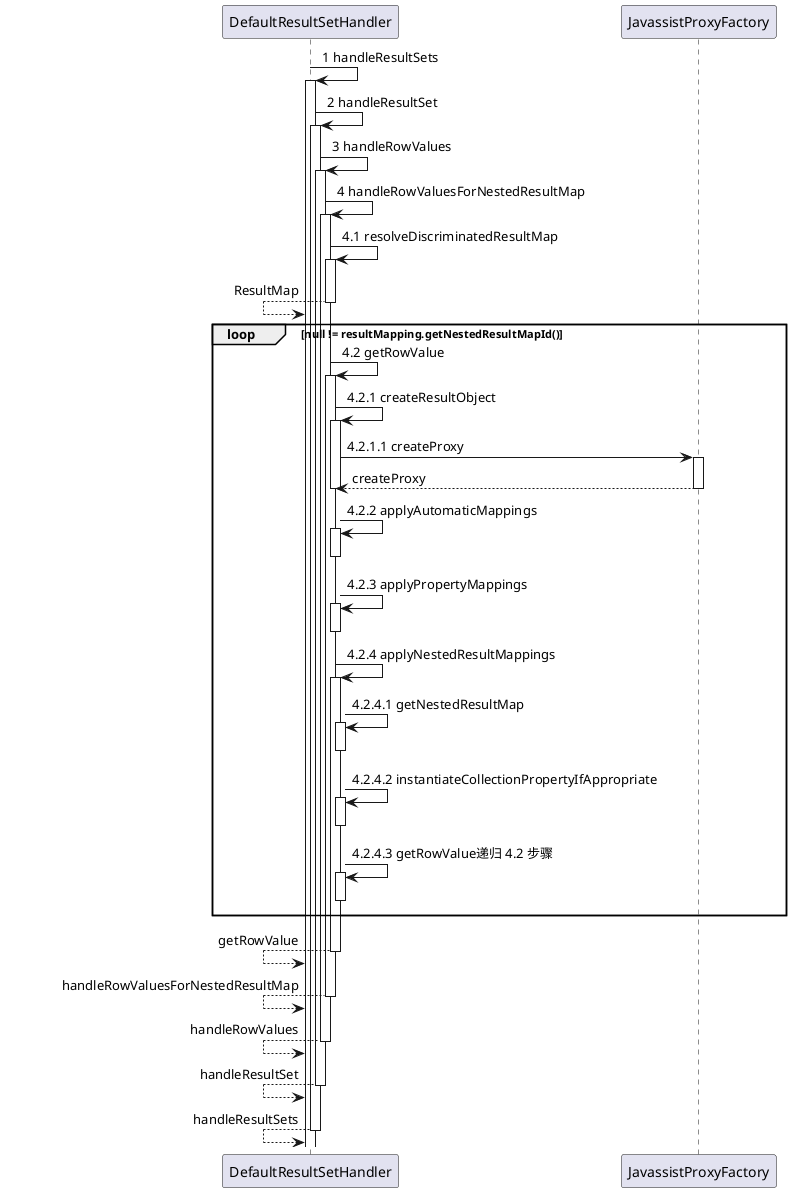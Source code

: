 @startuml

DefaultResultSetHandler -> DefaultResultSetHandler: 1 handleResultSets
activate DefaultResultSetHandler

DefaultResultSetHandler -> DefaultResultSetHandler: 2 handleResultSet
activate DefaultResultSetHandler

DefaultResultSetHandler -> DefaultResultSetHandler: 3 handleRowValues
activate DefaultResultSetHandler

DefaultResultSetHandler -> DefaultResultSetHandler: 4 handleRowValuesForNestedResultMap
activate DefaultResultSetHandler

DefaultResultSetHandler -> DefaultResultSetHandler: 4.1 resolveDiscriminatedResultMap
activate DefaultResultSetHandler
DefaultResultSetHandler <-- DefaultResultSetHandler: ResultMap
deactivate DefaultResultSetHandler

loop null != resultMapping.getNestedResultMapId()
    DefaultResultSetHandler -> DefaultResultSetHandler: 4.2 getRowValue
    activate DefaultResultSetHandler

    DefaultResultSetHandler -> DefaultResultSetHandler: 4.2.1 createResultObject
    activate DefaultResultSetHandler

    DefaultResultSetHandler -> JavassistProxyFactory: 4.2.1.1 createProxy
    activate JavassistProxyFactory
    DefaultResultSetHandler <-- JavassistProxyFactory: createProxy
    deactivate JavassistProxyFactory
    deactivate DefaultResultSetHandler

    DefaultResultSetHandler -> DefaultResultSetHandler: 4.2.2 applyAutomaticMappings
    activate DefaultResultSetHandler
    deactivate DefaultResultSetHandler

    DefaultResultSetHandler -> DefaultResultSetHandler: 4.2.3 applyPropertyMappings
    activate DefaultResultSetHandler
    deactivate DefaultResultSetHandler

    DefaultResultSetHandler -> DefaultResultSetHandler: 4.2.4 applyNestedResultMappings
    activate DefaultResultSetHandler

    DefaultResultSetHandler -> DefaultResultSetHandler: 4.2.4.1 getNestedResultMap
    activate DefaultResultSetHandler
    deactivate DefaultResultSetHandler

    DefaultResultSetHandler -> DefaultResultSetHandler: 4.2.4.2 instantiateCollectionPropertyIfAppropriate
    activate DefaultResultSetHandler
    deactivate DefaultResultSetHandler

    DefaultResultSetHandler -> DefaultResultSetHandler: 4.2.4.3 getRowValue递归 4.2 步骤
    activate DefaultResultSetHandler
    deactivate DefaultResultSetHandler
end

DefaultResultSetHandler <-- DefaultResultSetHandler: getRowValue
deactivate DefaultResultSetHandler

DefaultResultSetHandler <-- DefaultResultSetHandler: handleRowValuesForNestedResultMap
deactivate DefaultResultSetHandler

DefaultResultSetHandler <-- DefaultResultSetHandler: handleRowValues
deactivate DefaultResultSetHandler

DefaultResultSetHandler <-- DefaultResultSetHandler: handleResultSet
deactivate DefaultResultSetHandler
DefaultResultSetHandler <-- DefaultResultSetHandler: handleResultSets
deactivate DefaultResultSetHandler
@enduml